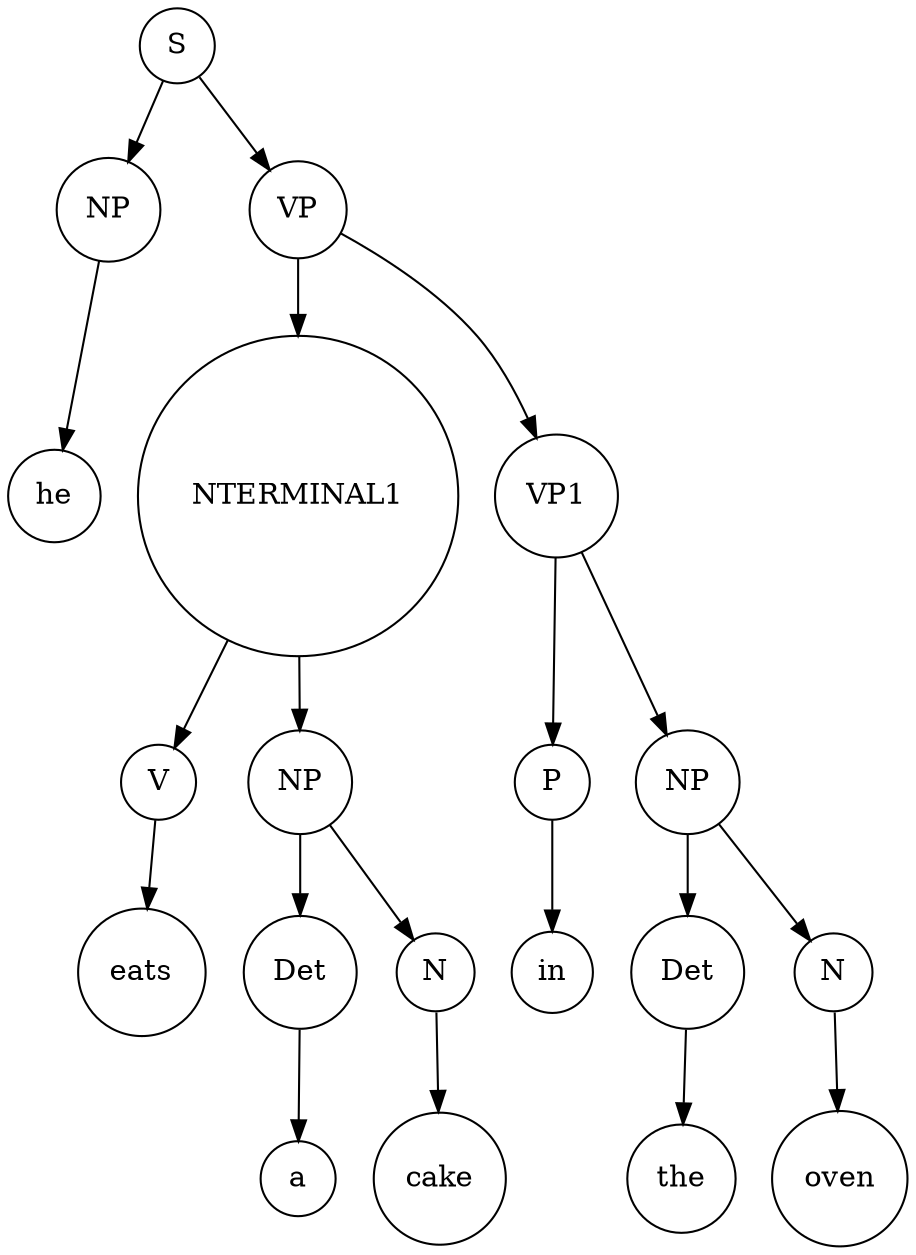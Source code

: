 digraph AFD{
node [shape=circle];
rankdir=UD;
S [shape=circle] [label="S"];
NP [shape=circle] [label="NP"];
he [shape=circle] [label="he"];
VP [shape=circle] [label="VP"];
NTERMINAL1 [shape=circle] [label="NTERMINAL1"];
V [shape=circle] [label="V"];
eats [shape=circle] [label="eats"];
NP_2 [shape=circle] [label="NP"];
Det [shape=circle] [label="Det"];
a [shape=circle] [label="a"];
N [shape=circle] [label="N"];
cake [shape=circle] [label="cake"];
VP1 [shape=circle] [label="VP1"];
P [shape=circle] [label="P"];
in [shape=circle] [label="in"];
NP_3 [shape=circle] [label="NP"];
Det_2 [shape=circle] [label="Det"];
the [shape=circle] [label="the"];
N_2 [shape=circle] [label="N"];
oven [shape=circle] [label="oven"];
S->NP;
NP->he;
S->VP;
VP->NTERMINAL1;
NTERMINAL1->V;
V->eats;
NTERMINAL1->NP_2;
NP_2->Det;
Det->a;
NP_2->N;
N->cake;
VP->VP1;
VP1->P;
P->in;
VP1->NP_3;
NP_3->Det_2;
Det_2->the;
NP_3->N_2;
N_2->oven;
}
